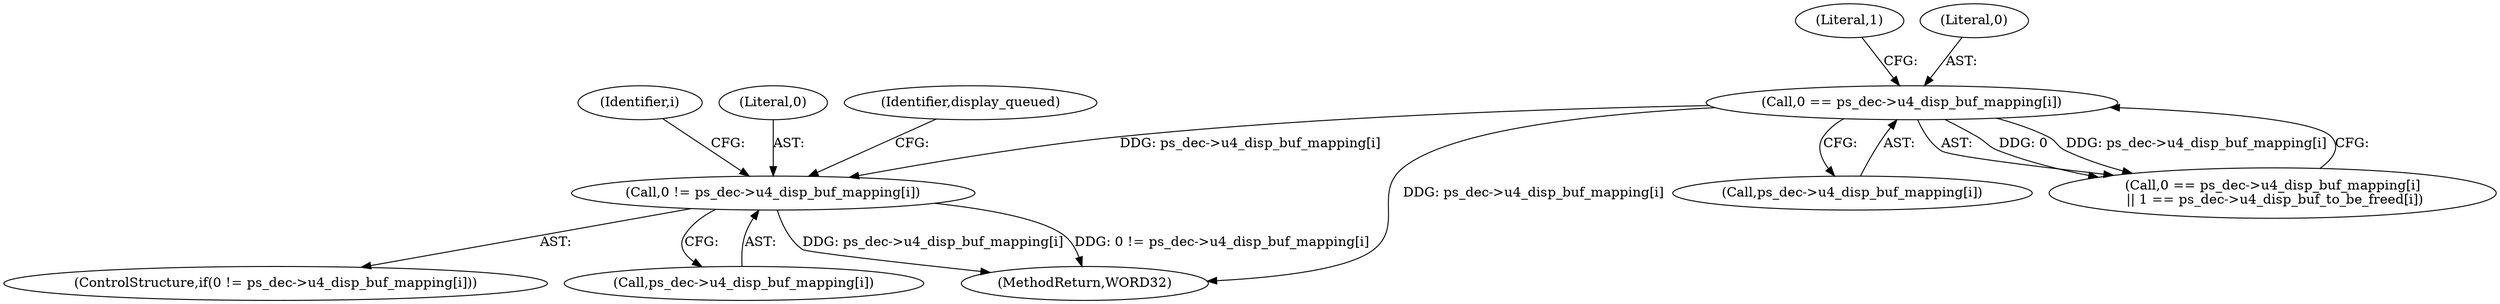 digraph "0_Android_e86d3cfd2bc28dac421092106751e5638d54a848@array" {
"1000642" [label="(Call,0 != ps_dec->u4_disp_buf_mapping[i])"];
"1000567" [label="(Call,0 == ps_dec->u4_disp_buf_mapping[i])"];
"1000569" [label="(Call,ps_dec->u4_disp_buf_mapping[i])"];
"1000641" [label="(ControlStructure,if(0 != ps_dec->u4_disp_buf_mapping[i]))"];
"1000639" [label="(Identifier,i)"];
"1000567" [label="(Call,0 == ps_dec->u4_disp_buf_mapping[i])"];
"1000575" [label="(Literal,1)"];
"1000568" [label="(Literal,0)"];
"1000566" [label="(Call,0 == ps_dec->u4_disp_buf_mapping[i]\n || 1 == ps_dec->u4_disp_buf_to_be_freed[i])"];
"1000642" [label="(Call,0 != ps_dec->u4_disp_buf_mapping[i])"];
"1000644" [label="(Call,ps_dec->u4_disp_buf_mapping[i])"];
"1000643" [label="(Literal,0)"];
"1002272" [label="(MethodReturn,WORD32)"];
"1000651" [label="(Identifier,display_queued)"];
"1000642" -> "1000641"  [label="AST: "];
"1000642" -> "1000644"  [label="CFG: "];
"1000643" -> "1000642"  [label="AST: "];
"1000644" -> "1000642"  [label="AST: "];
"1000651" -> "1000642"  [label="CFG: "];
"1000639" -> "1000642"  [label="CFG: "];
"1000642" -> "1002272"  [label="DDG: ps_dec->u4_disp_buf_mapping[i]"];
"1000642" -> "1002272"  [label="DDG: 0 != ps_dec->u4_disp_buf_mapping[i]"];
"1000567" -> "1000642"  [label="DDG: ps_dec->u4_disp_buf_mapping[i]"];
"1000567" -> "1000566"  [label="AST: "];
"1000567" -> "1000569"  [label="CFG: "];
"1000568" -> "1000567"  [label="AST: "];
"1000569" -> "1000567"  [label="AST: "];
"1000575" -> "1000567"  [label="CFG: "];
"1000566" -> "1000567"  [label="CFG: "];
"1000567" -> "1002272"  [label="DDG: ps_dec->u4_disp_buf_mapping[i]"];
"1000567" -> "1000566"  [label="DDG: 0"];
"1000567" -> "1000566"  [label="DDG: ps_dec->u4_disp_buf_mapping[i]"];
}
